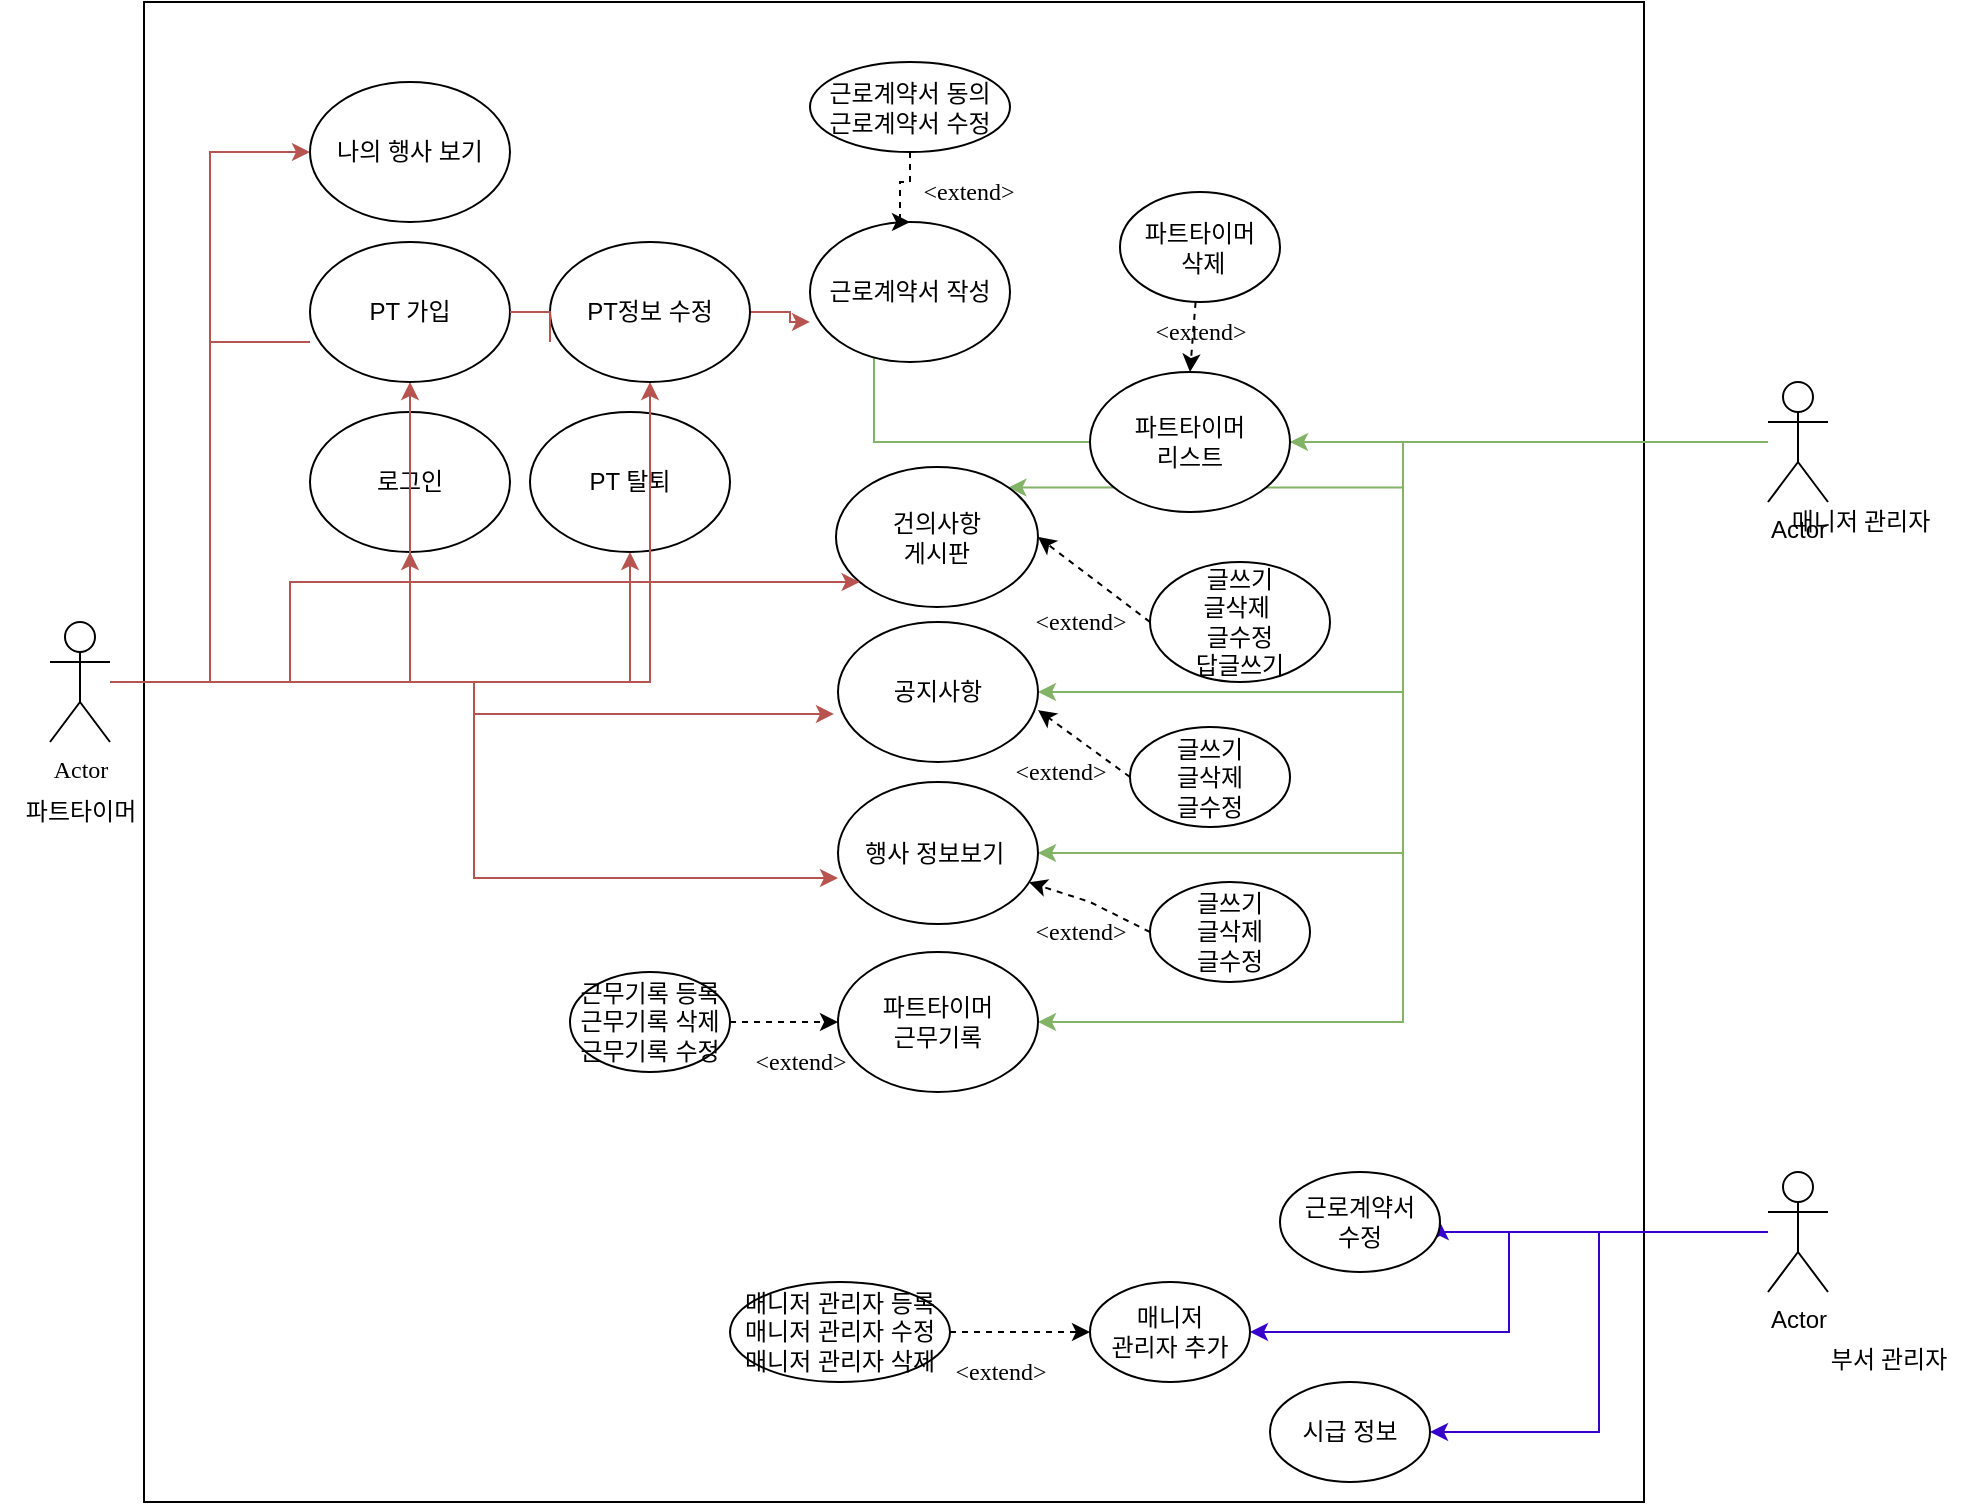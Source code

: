 <mxfile version="20.0.3" type="device"><diagram id="2Qe4xjufk3XHwW-1ZLAY" name="Page-1"><mxGraphModel dx="2265" dy="1963" grid="1" gridSize="10" guides="1" tooltips="1" connect="1" arrows="1" fold="1" page="1" pageScale="1" pageWidth="827" pageHeight="1169" math="0" shadow="0"><root><mxCell id="0"/><mxCell id="1" parent="0"/><mxCell id="uis0MjpcBje1-1VuapZd-75" value="" style="whiteSpace=wrap;html=1;aspect=fixed;fontFamily=Garamond;fontSize=12;" vertex="1" parent="1"><mxGeometry x="-413" y="-340" width="750" height="750" as="geometry"/></mxCell><mxCell id="uis0MjpcBje1-1VuapZd-6" value="PT 탈퇴" style="ellipse;whiteSpace=wrap;html=1;" vertex="1" parent="1"><mxGeometry x="-220" y="-135" width="100" height="70" as="geometry"/></mxCell><mxCell id="uis0MjpcBje1-1VuapZd-7" value="나의 행사 보기" style="ellipse;whiteSpace=wrap;html=1;" vertex="1" parent="1"><mxGeometry x="-330" y="-300" width="100" height="70" as="geometry"/></mxCell><mxCell id="uis0MjpcBje1-1VuapZd-38" style="edgeStyle=orthogonalEdgeStyle;rounded=0;orthogonalLoop=1;jettySize=auto;html=1;entryX=0.32;entryY=0.043;entryDx=0;entryDy=0;entryPerimeter=0;fontFamily=Garamond;fontSize=12;fontColor=default;fillColor=#d5e8d4;strokeColor=#82b366;" edge="1" parent="1" source="uis0MjpcBje1-1VuapZd-8" target="uis0MjpcBje1-1VuapZd-16"><mxGeometry relative="1" as="geometry"/></mxCell><mxCell id="uis0MjpcBje1-1VuapZd-39" style="edgeStyle=orthogonalEdgeStyle;rounded=0;orthogonalLoop=1;jettySize=auto;html=1;fontFamily=Garamond;fontSize=12;fontColor=default;fillColor=#d5e8d4;strokeColor=#82b366;entryX=1;entryY=0;entryDx=0;entryDy=0;" edge="1" parent="1" source="uis0MjpcBje1-1VuapZd-8" target="uis0MjpcBje1-1VuapZd-12"><mxGeometry relative="1" as="geometry"/></mxCell><mxCell id="uis0MjpcBje1-1VuapZd-40" style="edgeStyle=orthogonalEdgeStyle;rounded=0;orthogonalLoop=1;jettySize=auto;html=1;entryX=1;entryY=0.5;entryDx=0;entryDy=0;fontFamily=Garamond;fontSize=12;fontColor=default;fillColor=#d5e8d4;strokeColor=#82b366;" edge="1" parent="1" source="uis0MjpcBje1-1VuapZd-8" target="uis0MjpcBje1-1VuapZd-14"><mxGeometry relative="1" as="geometry"/></mxCell><mxCell id="uis0MjpcBje1-1VuapZd-41" style="edgeStyle=orthogonalEdgeStyle;rounded=0;orthogonalLoop=1;jettySize=auto;html=1;entryX=1;entryY=0.5;entryDx=0;entryDy=0;fontFamily=Garamond;fontSize=12;fontColor=default;fillColor=#d5e8d4;strokeColor=#82b366;" edge="1" parent="1" source="uis0MjpcBje1-1VuapZd-8" target="uis0MjpcBje1-1VuapZd-17"><mxGeometry relative="1" as="geometry"/></mxCell><mxCell id="uis0MjpcBje1-1VuapZd-58" style="edgeStyle=orthogonalEdgeStyle;rounded=0;orthogonalLoop=1;jettySize=auto;html=1;fontFamily=Garamond;fontSize=12;fontColor=default;fillColor=#d5e8d4;strokeColor=#82b366;" edge="1" parent="1" source="uis0MjpcBje1-1VuapZd-8" target="uis0MjpcBje1-1VuapZd-56"><mxGeometry relative="1" as="geometry"/></mxCell><mxCell id="uis0MjpcBje1-1VuapZd-71" style="edgeStyle=orthogonalEdgeStyle;rounded=0;orthogonalLoop=1;jettySize=auto;html=1;entryX=1;entryY=0.5;entryDx=0;entryDy=0;fontFamily=Garamond;fontSize=12;fontColor=default;fillColor=#d5e8d4;strokeColor=#82b366;" edge="1" parent="1" source="uis0MjpcBje1-1VuapZd-8" target="uis0MjpcBje1-1VuapZd-57"><mxGeometry relative="1" as="geometry"/></mxCell><mxCell id="uis0MjpcBje1-1VuapZd-8" value="Actor" style="shape=umlActor;verticalLabelPosition=bottom;verticalAlign=top;html=1;outlineConnect=0;" vertex="1" parent="1"><mxGeometry x="399" y="-150" width="30" height="60" as="geometry"/></mxCell><mxCell id="uis0MjpcBje1-1VuapZd-12" value="건의사항 &lt;br&gt;게시판" style="ellipse;whiteSpace=wrap;html=1;" vertex="1" parent="1"><mxGeometry x="-67" y="-107.5" width="101" height="70" as="geometry"/></mxCell><mxCell id="uis0MjpcBje1-1VuapZd-13" value="로그인" style="ellipse;whiteSpace=wrap;html=1;" vertex="1" parent="1"><mxGeometry x="-330" y="-135" width="100" height="70" as="geometry"/></mxCell><mxCell id="uis0MjpcBje1-1VuapZd-14" value="공지사항" style="ellipse;whiteSpace=wrap;html=1;" vertex="1" parent="1"><mxGeometry x="-66" y="-30" width="100" height="70" as="geometry"/></mxCell><mxCell id="uis0MjpcBje1-1VuapZd-16" value="근로계약서 작성" style="ellipse;whiteSpace=wrap;html=1;" vertex="1" parent="1"><mxGeometry x="-80" y="-230" width="100" height="70" as="geometry"/></mxCell><mxCell id="uis0MjpcBje1-1VuapZd-17" value="행사 정보보기&amp;nbsp;" style="ellipse;whiteSpace=wrap;html=1;" vertex="1" parent="1"><mxGeometry x="-66" y="50" width="100" height="71" as="geometry"/></mxCell><mxCell id="uis0MjpcBje1-1VuapZd-23" style="edgeStyle=orthogonalEdgeStyle;rounded=0;orthogonalLoop=1;jettySize=auto;html=1;fontFamily=Helvetica;fontSize=12;fontColor=default;fillColor=#f8cecc;strokeColor=#b85450;" edge="1" parent="1" source="uis0MjpcBje1-1VuapZd-20" target="uis0MjpcBje1-1VuapZd-2"><mxGeometry relative="1" as="geometry"/></mxCell><mxCell id="uis0MjpcBje1-1VuapZd-25" style="edgeStyle=orthogonalEdgeStyle;rounded=0;orthogonalLoop=1;jettySize=auto;html=1;fontFamily=Helvetica;fontSize=12;fontColor=default;fillColor=#f8cecc;strokeColor=#b85450;" edge="1" parent="1" source="uis0MjpcBje1-1VuapZd-20" target="uis0MjpcBje1-1VuapZd-13"><mxGeometry relative="1" as="geometry"/></mxCell><mxCell id="uis0MjpcBje1-1VuapZd-26" style="edgeStyle=orthogonalEdgeStyle;rounded=0;orthogonalLoop=1;jettySize=auto;html=1;fontFamily=Helvetica;fontSize=12;fontColor=default;fillColor=#f8cecc;strokeColor=#b85450;" edge="1" parent="1" source="uis0MjpcBje1-1VuapZd-20" target="uis0MjpcBje1-1VuapZd-6"><mxGeometry relative="1" as="geometry"/></mxCell><mxCell id="uis0MjpcBje1-1VuapZd-27" style="edgeStyle=orthogonalEdgeStyle;rounded=0;orthogonalLoop=1;jettySize=auto;html=1;entryX=0.5;entryY=1;entryDx=0;entryDy=0;fontFamily=Helvetica;fontSize=12;fontColor=default;fillColor=#f8cecc;strokeColor=#b85450;" edge="1" parent="1" source="uis0MjpcBje1-1VuapZd-20" target="uis0MjpcBje1-1VuapZd-5"><mxGeometry relative="1" as="geometry"/></mxCell><mxCell id="uis0MjpcBje1-1VuapZd-28" style="edgeStyle=orthogonalEdgeStyle;rounded=0;orthogonalLoop=1;jettySize=auto;html=1;entryX=0;entryY=0.5;entryDx=0;entryDy=0;fontFamily=Helvetica;fontSize=12;fontColor=default;fillColor=#f8cecc;strokeColor=#b85450;" edge="1" parent="1" source="uis0MjpcBje1-1VuapZd-20" target="uis0MjpcBje1-1VuapZd-7"><mxGeometry relative="1" as="geometry"/></mxCell><mxCell id="uis0MjpcBje1-1VuapZd-29" style="edgeStyle=orthogonalEdgeStyle;rounded=0;orthogonalLoop=1;jettySize=auto;html=1;entryX=0;entryY=0.714;entryDx=0;entryDy=0;entryPerimeter=0;fontFamily=Helvetica;fontSize=12;fontColor=default;fillColor=#f8cecc;strokeColor=#b85450;startArrow=none;" edge="1" parent="1" source="uis0MjpcBje1-1VuapZd-5" target="uis0MjpcBje1-1VuapZd-16"><mxGeometry relative="1" as="geometry"/></mxCell><mxCell id="uis0MjpcBje1-1VuapZd-30" style="edgeStyle=orthogonalEdgeStyle;rounded=0;orthogonalLoop=1;jettySize=auto;html=1;fontFamily=Helvetica;fontSize=12;fontColor=default;fillColor=#f8cecc;strokeColor=#b85450;" edge="1" parent="1" source="uis0MjpcBje1-1VuapZd-20" target="uis0MjpcBje1-1VuapZd-12"><mxGeometry relative="1" as="geometry"><Array as="points"><mxPoint x="-340"/><mxPoint x="-340" y="-50"/></Array></mxGeometry></mxCell><mxCell id="uis0MjpcBje1-1VuapZd-31" style="edgeStyle=orthogonalEdgeStyle;rounded=0;orthogonalLoop=1;jettySize=auto;html=1;entryX=-0.02;entryY=0.657;entryDx=0;entryDy=0;entryPerimeter=0;fontFamily=Helvetica;fontSize=12;fontColor=default;fillColor=#f8cecc;strokeColor=#b85450;" edge="1" parent="1" source="uis0MjpcBje1-1VuapZd-20" target="uis0MjpcBje1-1VuapZd-14"><mxGeometry relative="1" as="geometry"/></mxCell><mxCell id="uis0MjpcBje1-1VuapZd-32" style="edgeStyle=orthogonalEdgeStyle;rounded=0;orthogonalLoop=1;jettySize=auto;html=1;entryX=0;entryY=0.676;entryDx=0;entryDy=0;entryPerimeter=0;fontFamily=Helvetica;fontSize=12;fontColor=default;fillColor=#f8cecc;strokeColor=#b85450;" edge="1" parent="1" source="uis0MjpcBje1-1VuapZd-20" target="uis0MjpcBje1-1VuapZd-17"><mxGeometry relative="1" as="geometry"/></mxCell><mxCell id="uis0MjpcBje1-1VuapZd-20" value="Actor" style="shape=umlActor;verticalLabelPosition=bottom;verticalAlign=top;html=1;outlineConnect=0;fontFamily=Garamond;" vertex="1" parent="1"><mxGeometry x="-460" y="-30" width="30" height="60" as="geometry"/></mxCell><mxCell id="uis0MjpcBje1-1VuapZd-33" value="파트타이머" style="text;html=1;resizable=0;autosize=1;align=center;verticalAlign=middle;points=[];fillColor=none;strokeColor=none;rounded=0;fontFamily=Garamond;fontSize=12;fontColor=default;" vertex="1" parent="1"><mxGeometry x="-485" y="50" width="80" height="30" as="geometry"/></mxCell><mxCell id="uis0MjpcBje1-1VuapZd-81" style="edgeStyle=orthogonalEdgeStyle;rounded=0;orthogonalLoop=1;jettySize=auto;html=1;entryX=1;entryY=0.5;entryDx=0;entryDy=0;fontFamily=Garamond;fontSize=12;fontColor=default;fillColor=#6a00ff;strokeColor=#3700CC;" edge="1" parent="1" source="uis0MjpcBje1-1VuapZd-34" target="uis0MjpcBje1-1VuapZd-78"><mxGeometry relative="1" as="geometry"><Array as="points"><mxPoint x="370" y="275"/><mxPoint x="370" y="275"/></Array></mxGeometry></mxCell><mxCell id="uis0MjpcBje1-1VuapZd-82" style="edgeStyle=orthogonalEdgeStyle;rounded=0;orthogonalLoop=1;jettySize=auto;html=1;entryX=1;entryY=0.5;entryDx=0;entryDy=0;fontFamily=Garamond;fontSize=12;fontColor=default;fillColor=#6a00ff;strokeColor=#3700CC;" edge="1" parent="1" source="uis0MjpcBje1-1VuapZd-34" target="uis0MjpcBje1-1VuapZd-72"><mxGeometry relative="1" as="geometry"/></mxCell><mxCell id="uis0MjpcBje1-1VuapZd-83" style="edgeStyle=orthogonalEdgeStyle;rounded=0;orthogonalLoop=1;jettySize=auto;html=1;entryX=1;entryY=0.5;entryDx=0;entryDy=0;fontFamily=Garamond;fontSize=12;fontColor=default;fillColor=#6a00ff;strokeColor=#3700CC;" edge="1" parent="1" source="uis0MjpcBje1-1VuapZd-34" target="uis0MjpcBje1-1VuapZd-79"><mxGeometry relative="1" as="geometry"/></mxCell><mxCell id="uis0MjpcBje1-1VuapZd-34" value="Actor" style="shape=umlActor;verticalLabelPosition=bottom;verticalAlign=top;html=1;outlineConnect=0;" vertex="1" parent="1"><mxGeometry x="399" y="245" width="30" height="60" as="geometry"/></mxCell><mxCell id="uis0MjpcBje1-1VuapZd-36" value="매니저 관리자" style="text;html=1;align=center;verticalAlign=middle;resizable=0;points=[];autosize=1;strokeColor=none;fillColor=none;fontSize=12;fontFamily=Garamond;fontColor=default;" vertex="1" parent="1"><mxGeometry x="395" y="-95" width="100" height="30" as="geometry"/></mxCell><mxCell id="uis0MjpcBje1-1VuapZd-37" value="부서 관리자" style="text;html=1;align=center;verticalAlign=middle;resizable=0;points=[];autosize=1;strokeColor=none;fillColor=none;fontSize=12;fontFamily=Garamond;fontColor=default;" vertex="1" parent="1"><mxGeometry x="414" y="324" width="90" height="30" as="geometry"/></mxCell><mxCell id="uis0MjpcBje1-1VuapZd-42" value="글쓰기&lt;br&gt;글삭제&amp;nbsp;&lt;br&gt;글수정&lt;br&gt;답글쓰기" style="ellipse;whiteSpace=wrap;html=1;" vertex="1" parent="1"><mxGeometry x="90" y="-60" width="90" height="60" as="geometry"/></mxCell><mxCell id="uis0MjpcBje1-1VuapZd-46" value="&amp;lt;extend&amp;gt;" style="text;html=1;align=center;verticalAlign=middle;resizable=0;points=[];autosize=1;strokeColor=none;fillColor=none;fontSize=12;fontFamily=Garamond;fontColor=default;" vertex="1" parent="1"><mxGeometry x="20" y="-45" width="70" height="30" as="geometry"/></mxCell><mxCell id="uis0MjpcBje1-1VuapZd-47" value="" style="endArrow=classic;html=1;rounded=0;dashed=1;fontFamily=Garamond;fontSize=12;fontColor=default;entryX=1;entryY=0.5;entryDx=0;entryDy=0;exitX=0;exitY=0.5;exitDx=0;exitDy=0;" edge="1" parent="1" source="uis0MjpcBje1-1VuapZd-42" target="uis0MjpcBje1-1VuapZd-12"><mxGeometry width="50" height="50" relative="1" as="geometry"><mxPoint x="170" y="30" as="sourcePoint"/><mxPoint x="170" y="-55" as="targetPoint"/><Array as="points"/></mxGeometry></mxCell><mxCell id="uis0MjpcBje1-1VuapZd-49" value="글쓰기&lt;br&gt;글삭제&lt;br&gt;글수정" style="ellipse;whiteSpace=wrap;html=1;" vertex="1" parent="1"><mxGeometry x="80" y="22.5" width="80" height="50" as="geometry"/></mxCell><mxCell id="uis0MjpcBje1-1VuapZd-51" value="" style="endArrow=classic;html=1;rounded=0;dashed=1;fontFamily=Garamond;fontSize=12;fontColor=default;entryX=1;entryY=0.629;entryDx=0;entryDy=0;entryPerimeter=0;exitX=0;exitY=0.5;exitDx=0;exitDy=0;" edge="1" parent="1" source="uis0MjpcBje1-1VuapZd-49" target="uis0MjpcBje1-1VuapZd-14"><mxGeometry width="50" height="50" relative="1" as="geometry"><mxPoint x="180" y="40" as="sourcePoint"/><mxPoint x="179" y="84.5" as="targetPoint"/></mxGeometry></mxCell><mxCell id="uis0MjpcBje1-1VuapZd-52" value="&amp;lt;extend&amp;gt;" style="text;html=1;align=center;verticalAlign=middle;resizable=0;points=[];autosize=1;strokeColor=none;fillColor=none;fontSize=12;fontFamily=Garamond;fontColor=default;" vertex="1" parent="1"><mxGeometry x="10" y="30" width="70" height="30" as="geometry"/></mxCell><mxCell id="uis0MjpcBje1-1VuapZd-53" value="글쓰기&lt;br&gt;글삭제&lt;br&gt;글수정" style="ellipse;whiteSpace=wrap;html=1;" vertex="1" parent="1"><mxGeometry x="90" y="100" width="80" height="50" as="geometry"/></mxCell><mxCell id="uis0MjpcBje1-1VuapZd-54" value="&amp;lt;extend&amp;gt;" style="text;html=1;align=center;verticalAlign=middle;resizable=0;points=[];autosize=1;strokeColor=none;fillColor=none;fontSize=12;fontFamily=Garamond;fontColor=default;" vertex="1" parent="1"><mxGeometry x="20" y="110" width="70" height="30" as="geometry"/></mxCell><mxCell id="uis0MjpcBje1-1VuapZd-55" value="" style="endArrow=classic;html=1;rounded=0;dashed=1;fontFamily=Garamond;fontSize=12;fontColor=default;exitX=0;exitY=0.5;exitDx=0;exitDy=0;" edge="1" parent="1" source="uis0MjpcBje1-1VuapZd-53" target="uis0MjpcBje1-1VuapZd-17"><mxGeometry width="50" height="50" relative="1" as="geometry"><mxPoint x="190" y="220" as="sourcePoint"/><mxPoint x="100" y="210" as="targetPoint"/><Array as="points"><mxPoint x="60" y="110"/></Array></mxGeometry></mxCell><mxCell id="uis0MjpcBje1-1VuapZd-56" value="파트타이머 &lt;br&gt;리스트" style="ellipse;whiteSpace=wrap;html=1;" vertex="1" parent="1"><mxGeometry x="60" y="-155" width="100" height="70" as="geometry"/></mxCell><mxCell id="uis0MjpcBje1-1VuapZd-57" value="파트타이머 &lt;br&gt;근무기록" style="ellipse;whiteSpace=wrap;html=1;" vertex="1" parent="1"><mxGeometry x="-66" y="135" width="100" height="70" as="geometry"/></mxCell><mxCell id="uis0MjpcBje1-1VuapZd-59" value="파트타이머&lt;br&gt;&amp;nbsp;삭제" style="ellipse;whiteSpace=wrap;html=1;" vertex="1" parent="1"><mxGeometry x="75" y="-245" width="80" height="55" as="geometry"/></mxCell><mxCell id="uis0MjpcBje1-1VuapZd-60" value="" style="endArrow=classic;html=1;rounded=0;fontFamily=Garamond;fontSize=12;fontColor=default;entryX=0.5;entryY=0;entryDx=0;entryDy=0;dashed=1;startArrow=none;" edge="1" parent="1" source="uis0MjpcBje1-1VuapZd-59" target="uis0MjpcBje1-1VuapZd-56"><mxGeometry width="50" height="50" relative="1" as="geometry"><mxPoint x="169" y="-135" as="sourcePoint"/><mxPoint x="219" y="-185" as="targetPoint"/></mxGeometry></mxCell><mxCell id="uis0MjpcBje1-1VuapZd-63" value="" style="edgeStyle=orthogonalEdgeStyle;rounded=0;orthogonalLoop=1;jettySize=auto;html=1;dashed=1;fontFamily=Garamond;fontSize=12;fontColor=default;entryX=0.5;entryY=0;entryDx=0;entryDy=0;" edge="1" parent="1" source="uis0MjpcBje1-1VuapZd-62" target="uis0MjpcBje1-1VuapZd-16"><mxGeometry relative="1" as="geometry"><Array as="points"><mxPoint x="-30" y="-250"/><mxPoint x="-35" y="-250"/></Array></mxGeometry></mxCell><mxCell id="uis0MjpcBje1-1VuapZd-62" value="근로계약서 동의&lt;br&gt;근로계약서 수정" style="ellipse;whiteSpace=wrap;html=1;" vertex="1" parent="1"><mxGeometry x="-80" y="-310" width="100" height="45" as="geometry"/></mxCell><mxCell id="uis0MjpcBje1-1VuapZd-61" value="&amp;lt;extend&amp;gt;" style="text;html=1;align=center;verticalAlign=middle;resizable=0;points=[];autosize=1;strokeColor=none;fillColor=none;fontSize=12;fontFamily=Garamond;fontColor=default;" vertex="1" parent="1"><mxGeometry x="80" y="-190" width="70" height="30" as="geometry"/></mxCell><mxCell id="uis0MjpcBje1-1VuapZd-65" value="&amp;lt;extend&amp;gt;" style="text;html=1;align=center;verticalAlign=middle;resizable=0;points=[];autosize=1;strokeColor=none;fillColor=none;fontSize=12;fontFamily=Garamond;fontColor=default;" vertex="1" parent="1"><mxGeometry x="-36" y="-260" width="70" height="30" as="geometry"/></mxCell><mxCell id="uis0MjpcBje1-1VuapZd-68" value="근무기록 등록&lt;br&gt;근무기록 삭제&lt;br&gt;근무기록 수정" style="ellipse;whiteSpace=wrap;html=1;" vertex="1" parent="1"><mxGeometry x="-200" y="145" width="80" height="50" as="geometry"/></mxCell><mxCell id="uis0MjpcBje1-1VuapZd-69" value="" style="endArrow=classic;html=1;rounded=0;dashed=1;fontFamily=Garamond;fontSize=12;fontColor=default;exitX=1;exitY=0.5;exitDx=0;exitDy=0;entryX=0;entryY=0.5;entryDx=0;entryDy=0;" edge="1" parent="1" source="uis0MjpcBje1-1VuapZd-68" target="uis0MjpcBje1-1VuapZd-57"><mxGeometry width="50" height="50" relative="1" as="geometry"><mxPoint x="195.91" y="181.01" as="sourcePoint"/><mxPoint x="125" y="181.01" as="targetPoint"/><Array as="points"/></mxGeometry></mxCell><mxCell id="uis0MjpcBje1-1VuapZd-70" value="&amp;lt;extend&amp;gt;" style="text;html=1;align=center;verticalAlign=middle;resizable=0;points=[];autosize=1;strokeColor=none;fillColor=none;fontSize=12;fontFamily=Garamond;fontColor=default;" vertex="1" parent="1"><mxGeometry x="-120" y="175" width="70" height="30" as="geometry"/></mxCell><mxCell id="uis0MjpcBje1-1VuapZd-72" value="매니저 &lt;br&gt;관리자 추가" style="ellipse;whiteSpace=wrap;html=1;" vertex="1" parent="1"><mxGeometry x="60" y="300" width="80" height="50" as="geometry"/></mxCell><mxCell id="uis0MjpcBje1-1VuapZd-73" value="매니저 관리자 등록&lt;br&gt;매니저 관리자 수정&lt;br&gt;매니저 관리자 삭제" style="ellipse;whiteSpace=wrap;html=1;" vertex="1" parent="1"><mxGeometry x="-120" y="300" width="110" height="50" as="geometry"/></mxCell><mxCell id="uis0MjpcBje1-1VuapZd-76" value="" style="endArrow=classic;html=1;rounded=0;dashed=1;fontFamily=Garamond;fontSize=12;fontColor=default;exitX=1;exitY=0.5;exitDx=0;exitDy=0;entryX=0;entryY=0.5;entryDx=0;entryDy=0;" edge="1" parent="1" source="uis0MjpcBje1-1VuapZd-73" target="uis0MjpcBje1-1VuapZd-72"><mxGeometry width="50" height="50" relative="1" as="geometry"><mxPoint x="-10" y="245" as="sourcePoint"/><mxPoint x="25" y="250" as="targetPoint"/><Array as="points"/></mxGeometry></mxCell><mxCell id="uis0MjpcBje1-1VuapZd-77" value="&amp;lt;extend&amp;gt;" style="text;html=1;align=center;verticalAlign=middle;resizable=0;points=[];autosize=1;strokeColor=none;fillColor=none;fontSize=12;fontFamily=Garamond;fontColor=default;" vertex="1" parent="1"><mxGeometry x="-20" y="330" width="70" height="30" as="geometry"/></mxCell><mxCell id="uis0MjpcBje1-1VuapZd-78" value="근로계약서&lt;br&gt;수정" style="ellipse;whiteSpace=wrap;html=1;" vertex="1" parent="1"><mxGeometry x="155" y="245" width="80" height="50" as="geometry"/></mxCell><mxCell id="uis0MjpcBje1-1VuapZd-79" value="시급 정보" style="ellipse;whiteSpace=wrap;html=1;" vertex="1" parent="1"><mxGeometry x="150" y="350" width="80" height="50" as="geometry"/></mxCell><mxCell id="uis0MjpcBje1-1VuapZd-2" value="PT 가입" style="ellipse;whiteSpace=wrap;html=1;" vertex="1" parent="1"><mxGeometry x="-330" y="-220" width="100" height="70" as="geometry"/></mxCell><mxCell id="uis0MjpcBje1-1VuapZd-86" value="" style="edgeStyle=orthogonalEdgeStyle;rounded=0;orthogonalLoop=1;jettySize=auto;html=1;entryX=0;entryY=0.714;entryDx=0;entryDy=0;entryPerimeter=0;fontFamily=Helvetica;fontSize=12;fontColor=default;fillColor=#f8cecc;strokeColor=#b85450;endArrow=none;" edge="1" parent="1" source="uis0MjpcBje1-1VuapZd-20" target="uis0MjpcBje1-1VuapZd-2"><mxGeometry relative="1" as="geometry"><mxPoint x="-430" y="0.059" as="sourcePoint"/><mxPoint x="-85" y="-180.02" as="targetPoint"/></mxGeometry></mxCell><mxCell id="uis0MjpcBje1-1VuapZd-5" value="PT정보 수정" style="ellipse;whiteSpace=wrap;html=1;" vertex="1" parent="1"><mxGeometry x="-210" y="-220" width="100" height="70" as="geometry"/></mxCell><mxCell id="uis0MjpcBje1-1VuapZd-87" value="" style="edgeStyle=orthogonalEdgeStyle;rounded=0;orthogonalLoop=1;jettySize=auto;html=1;entryX=0;entryY=0.714;entryDx=0;entryDy=0;entryPerimeter=0;fontFamily=Helvetica;fontSize=12;fontColor=default;fillColor=#f8cecc;strokeColor=#b85450;startArrow=none;endArrow=none;" edge="1" parent="1" source="uis0MjpcBje1-1VuapZd-2" target="uis0MjpcBje1-1VuapZd-5"><mxGeometry relative="1" as="geometry"><mxPoint x="-210.0" y="-189.941" as="sourcePoint"/><mxPoint x="-85" y="-180.02" as="targetPoint"/></mxGeometry></mxCell></root></mxGraphModel></diagram></mxfile>